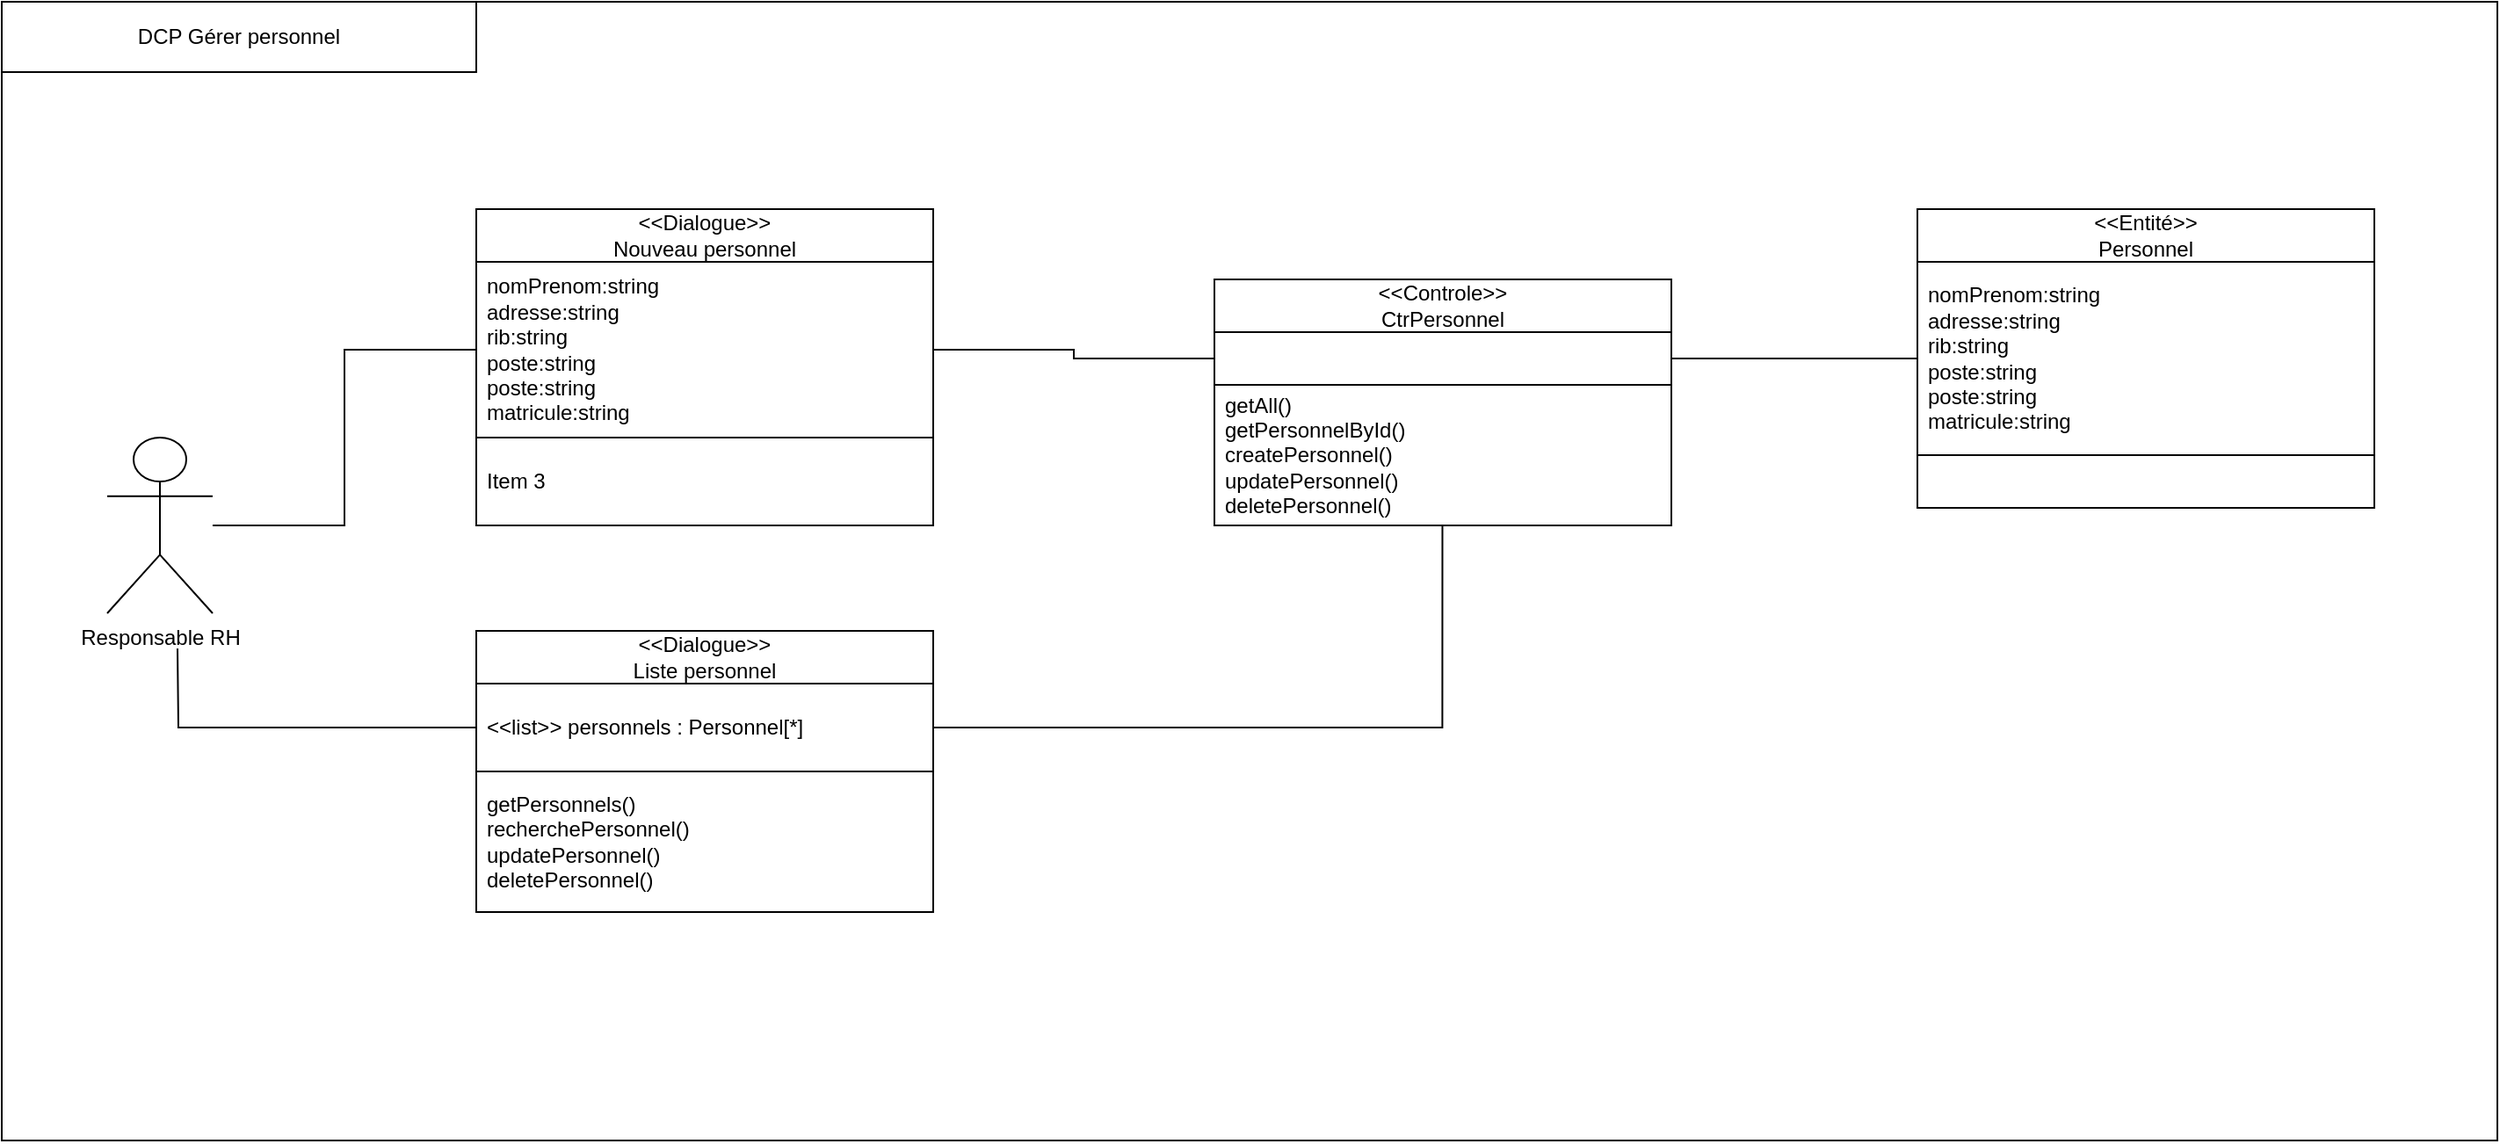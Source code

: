 <mxfile version="21.3.7" type="gitlab">
  <diagram name="Page-1" id="2xbVu0nx7Zcjl5MdGJGn">
    <mxGraphModel dx="1622" dy="927" grid="1" gridSize="10" guides="1" tooltips="1" connect="1" arrows="1" fold="1" page="1" pageScale="1" pageWidth="827" pageHeight="1169" math="0" shadow="0">
      <root>
        <mxCell id="0" />
        <mxCell id="1" parent="0" />
        <mxCell id="2OeYpNFx1cLnwlKY36wH-1" value="" style="rounded=0;whiteSpace=wrap;html=1;strokeColor=default;strokeWidth=1;" vertex="1" parent="1">
          <mxGeometry x="120" y="152.02" width="1420" height="647.98" as="geometry" />
        </mxCell>
        <mxCell id="2OeYpNFx1cLnwlKY36wH-69" style="edgeStyle=orthogonalEdgeStyle;rounded=0;orthogonalLoop=1;jettySize=auto;html=1;entryX=0;entryY=0.5;entryDx=0;entryDy=0;endArrow=none;endFill=0;" edge="1" parent="1" source="2OeYpNFx1cLnwlKY36wH-2" target="2OeYpNFx1cLnwlKY36wH-51">
          <mxGeometry relative="1" as="geometry" />
        </mxCell>
        <mxCell id="2OeYpNFx1cLnwlKY36wH-2" value="Responsable RH" style="shape=umlActor;verticalLabelPosition=bottom;verticalAlign=top;html=1;outlineConnect=0;" vertex="1" parent="1">
          <mxGeometry x="180" y="400" width="60" height="100" as="geometry" />
        </mxCell>
        <mxCell id="2OeYpNFx1cLnwlKY36wH-25" value="DCP Gérer personnel" style="rounded=0;whiteSpace=wrap;html=1;" vertex="1" parent="1">
          <mxGeometry x="120" y="152.02" width="270" height="40" as="geometry" />
        </mxCell>
        <mxCell id="2OeYpNFx1cLnwlKY36wH-50" value="&amp;lt;&amp;lt;Dialogue&amp;gt;&amp;gt;&lt;br&gt;Nouveau personnel" style="swimlane;fontStyle=0;childLayout=stackLayout;horizontal=1;startSize=30;horizontalStack=0;resizeParent=1;resizeParentMax=0;resizeLast=0;collapsible=1;marginBottom=0;whiteSpace=wrap;html=1;strokeColor=default;" vertex="1" parent="1">
          <mxGeometry x="390" y="270" width="260" height="180" as="geometry" />
        </mxCell>
        <mxCell id="2OeYpNFx1cLnwlKY36wH-51" value="nomPrenom:string&lt;br&gt;adresse:string&lt;br&gt;rib:string&lt;br&gt;poste:string&lt;br&gt;poste:string&lt;br&gt;matricule:string" style="text;strokeColor=none;fillColor=none;align=left;verticalAlign=middle;spacingLeft=4;spacingRight=4;overflow=hidden;points=[[0,0.5],[1,0.5]];portConstraint=eastwest;rotatable=0;whiteSpace=wrap;html=1;" vertex="1" parent="2OeYpNFx1cLnwlKY36wH-50">
          <mxGeometry y="30" width="260" height="100" as="geometry" />
        </mxCell>
        <mxCell id="2OeYpNFx1cLnwlKY36wH-53" value="Item 3" style="text;strokeColor=default;fillColor=none;align=left;verticalAlign=middle;spacingLeft=4;spacingRight=4;overflow=hidden;points=[[0,0.5],[1,0.5]];portConstraint=eastwest;rotatable=0;whiteSpace=wrap;html=1;" vertex="1" parent="2OeYpNFx1cLnwlKY36wH-50">
          <mxGeometry y="130" width="260" height="50" as="geometry" />
        </mxCell>
        <mxCell id="2OeYpNFx1cLnwlKY36wH-57" value="&amp;lt;&amp;lt;Dialogue&amp;gt;&amp;gt;&lt;br&gt;Liste personnel" style="swimlane;fontStyle=0;childLayout=stackLayout;horizontal=1;startSize=30;horizontalStack=0;resizeParent=1;resizeParentMax=0;resizeLast=0;collapsible=1;marginBottom=0;whiteSpace=wrap;html=1;strokeColor=default;" vertex="1" parent="1">
          <mxGeometry x="390" y="510" width="260" height="160" as="geometry" />
        </mxCell>
        <mxCell id="2OeYpNFx1cLnwlKY36wH-58" value="&amp;lt;&amp;lt;list&amp;gt;&amp;gt; personnels : Personnel[*]" style="text;strokeColor=none;fillColor=none;align=left;verticalAlign=middle;spacingLeft=4;spacingRight=4;overflow=hidden;points=[[0,0.5],[1,0.5]];portConstraint=eastwest;rotatable=0;whiteSpace=wrap;html=1;" vertex="1" parent="2OeYpNFx1cLnwlKY36wH-57">
          <mxGeometry y="30" width="260" height="50" as="geometry" />
        </mxCell>
        <mxCell id="2OeYpNFx1cLnwlKY36wH-59" value="getPersonnels()&lt;br&gt;recherchePersonnel()&lt;br&gt;updatePersonnel()&lt;br&gt;deletePersonnel()" style="text;strokeColor=default;fillColor=none;align=left;verticalAlign=middle;spacingLeft=4;spacingRight=4;overflow=hidden;points=[[0,0.5],[1,0.5]];portConstraint=eastwest;rotatable=0;whiteSpace=wrap;html=1;" vertex="1" parent="2OeYpNFx1cLnwlKY36wH-57">
          <mxGeometry y="80" width="260" height="80" as="geometry" />
        </mxCell>
        <mxCell id="2OeYpNFx1cLnwlKY36wH-63" value="&amp;lt;&amp;lt;Controle&amp;gt;&amp;gt;&lt;br&gt;CtrPersonnel" style="swimlane;fontStyle=0;childLayout=stackLayout;horizontal=1;startSize=30;horizontalStack=0;resizeParent=1;resizeParentMax=0;resizeLast=0;collapsible=1;marginBottom=0;whiteSpace=wrap;html=1;strokeColor=default;" vertex="1" parent="1">
          <mxGeometry x="810" y="310" width="260" height="140" as="geometry" />
        </mxCell>
        <mxCell id="2OeYpNFx1cLnwlKY36wH-64" value="&amp;nbsp;" style="text;strokeColor=none;fillColor=none;align=left;verticalAlign=middle;spacingLeft=4;spacingRight=4;overflow=hidden;points=[[0,0.5],[1,0.5]];portConstraint=eastwest;rotatable=0;whiteSpace=wrap;html=1;" vertex="1" parent="2OeYpNFx1cLnwlKY36wH-63">
          <mxGeometry y="30" width="260" height="30" as="geometry" />
        </mxCell>
        <mxCell id="2OeYpNFx1cLnwlKY36wH-65" value="getAll()&lt;br&gt;getPersonnelById()&lt;br&gt;createPersonnel()&lt;br&gt;updatePersonnel()&lt;br&gt;deletePersonnel()" style="text;strokeColor=default;fillColor=none;align=left;verticalAlign=middle;spacingLeft=4;spacingRight=4;overflow=hidden;points=[[0,0.5],[1,0.5]];portConstraint=eastwest;rotatable=0;whiteSpace=wrap;html=1;" vertex="1" parent="2OeYpNFx1cLnwlKY36wH-63">
          <mxGeometry y="60" width="260" height="80" as="geometry" />
        </mxCell>
        <mxCell id="2OeYpNFx1cLnwlKY36wH-66" value="&amp;lt;&amp;lt;Entité&amp;gt;&amp;gt;&lt;br&gt;Personnel" style="swimlane;fontStyle=0;childLayout=stackLayout;horizontal=1;startSize=30;horizontalStack=0;resizeParent=1;resizeParentMax=0;resizeLast=0;collapsible=1;marginBottom=0;whiteSpace=wrap;html=1;strokeColor=default;" vertex="1" parent="1">
          <mxGeometry x="1210" y="270" width="260" height="170" as="geometry" />
        </mxCell>
        <mxCell id="2OeYpNFx1cLnwlKY36wH-67" value="nomPrenom:string&lt;br style=&quot;border-color: var(--border-color);&quot;&gt;adresse:string&lt;br style=&quot;border-color: var(--border-color);&quot;&gt;rib:string&lt;br style=&quot;border-color: var(--border-color);&quot;&gt;poste:string&lt;br style=&quot;border-color: var(--border-color);&quot;&gt;poste:string&lt;br style=&quot;border-color: var(--border-color);&quot;&gt;matricule:string" style="text;strokeColor=none;fillColor=none;align=left;verticalAlign=middle;spacingLeft=4;spacingRight=4;overflow=hidden;points=[[0,0.5],[1,0.5]];portConstraint=eastwest;rotatable=0;whiteSpace=wrap;html=1;" vertex="1" parent="2OeYpNFx1cLnwlKY36wH-66">
          <mxGeometry y="30" width="260" height="110" as="geometry" />
        </mxCell>
        <mxCell id="2OeYpNFx1cLnwlKY36wH-68" value="&amp;nbsp;" style="text;strokeColor=default;fillColor=none;align=left;verticalAlign=middle;spacingLeft=4;spacingRight=4;overflow=hidden;points=[[0,0.5],[1,0.5]];portConstraint=eastwest;rotatable=0;whiteSpace=wrap;html=1;" vertex="1" parent="2OeYpNFx1cLnwlKY36wH-66">
          <mxGeometry y="140" width="260" height="30" as="geometry" />
        </mxCell>
        <mxCell id="2OeYpNFx1cLnwlKY36wH-70" style="edgeStyle=orthogonalEdgeStyle;rounded=0;orthogonalLoop=1;jettySize=auto;html=1;endArrow=none;endFill=0;" edge="1" parent="1" target="2OeYpNFx1cLnwlKY36wH-58">
          <mxGeometry relative="1" as="geometry">
            <mxPoint x="220" y="520" as="sourcePoint" />
            <mxPoint x="400" y="345" as="targetPoint" />
          </mxGeometry>
        </mxCell>
        <mxCell id="2OeYpNFx1cLnwlKY36wH-71" style="edgeStyle=orthogonalEdgeStyle;rounded=0;orthogonalLoop=1;jettySize=auto;html=1;endArrow=none;endFill=0;" edge="1" parent="1" source="2OeYpNFx1cLnwlKY36wH-51" target="2OeYpNFx1cLnwlKY36wH-64">
          <mxGeometry relative="1" as="geometry" />
        </mxCell>
        <mxCell id="2OeYpNFx1cLnwlKY36wH-72" style="edgeStyle=orthogonalEdgeStyle;rounded=0;orthogonalLoop=1;jettySize=auto;html=1;endArrow=none;endFill=0;" edge="1" parent="1" source="2OeYpNFx1cLnwlKY36wH-64" target="2OeYpNFx1cLnwlKY36wH-67">
          <mxGeometry relative="1" as="geometry" />
        </mxCell>
        <mxCell id="2OeYpNFx1cLnwlKY36wH-73" style="edgeStyle=orthogonalEdgeStyle;rounded=0;orthogonalLoop=1;jettySize=auto;html=1;exitX=1;exitY=0.5;exitDx=0;exitDy=0;entryX=0.499;entryY=1.003;entryDx=0;entryDy=0;entryPerimeter=0;endArrow=none;endFill=0;" edge="1" parent="1" source="2OeYpNFx1cLnwlKY36wH-58" target="2OeYpNFx1cLnwlKY36wH-65">
          <mxGeometry relative="1" as="geometry" />
        </mxCell>
      </root>
    </mxGraphModel>
  </diagram>
</mxfile>
